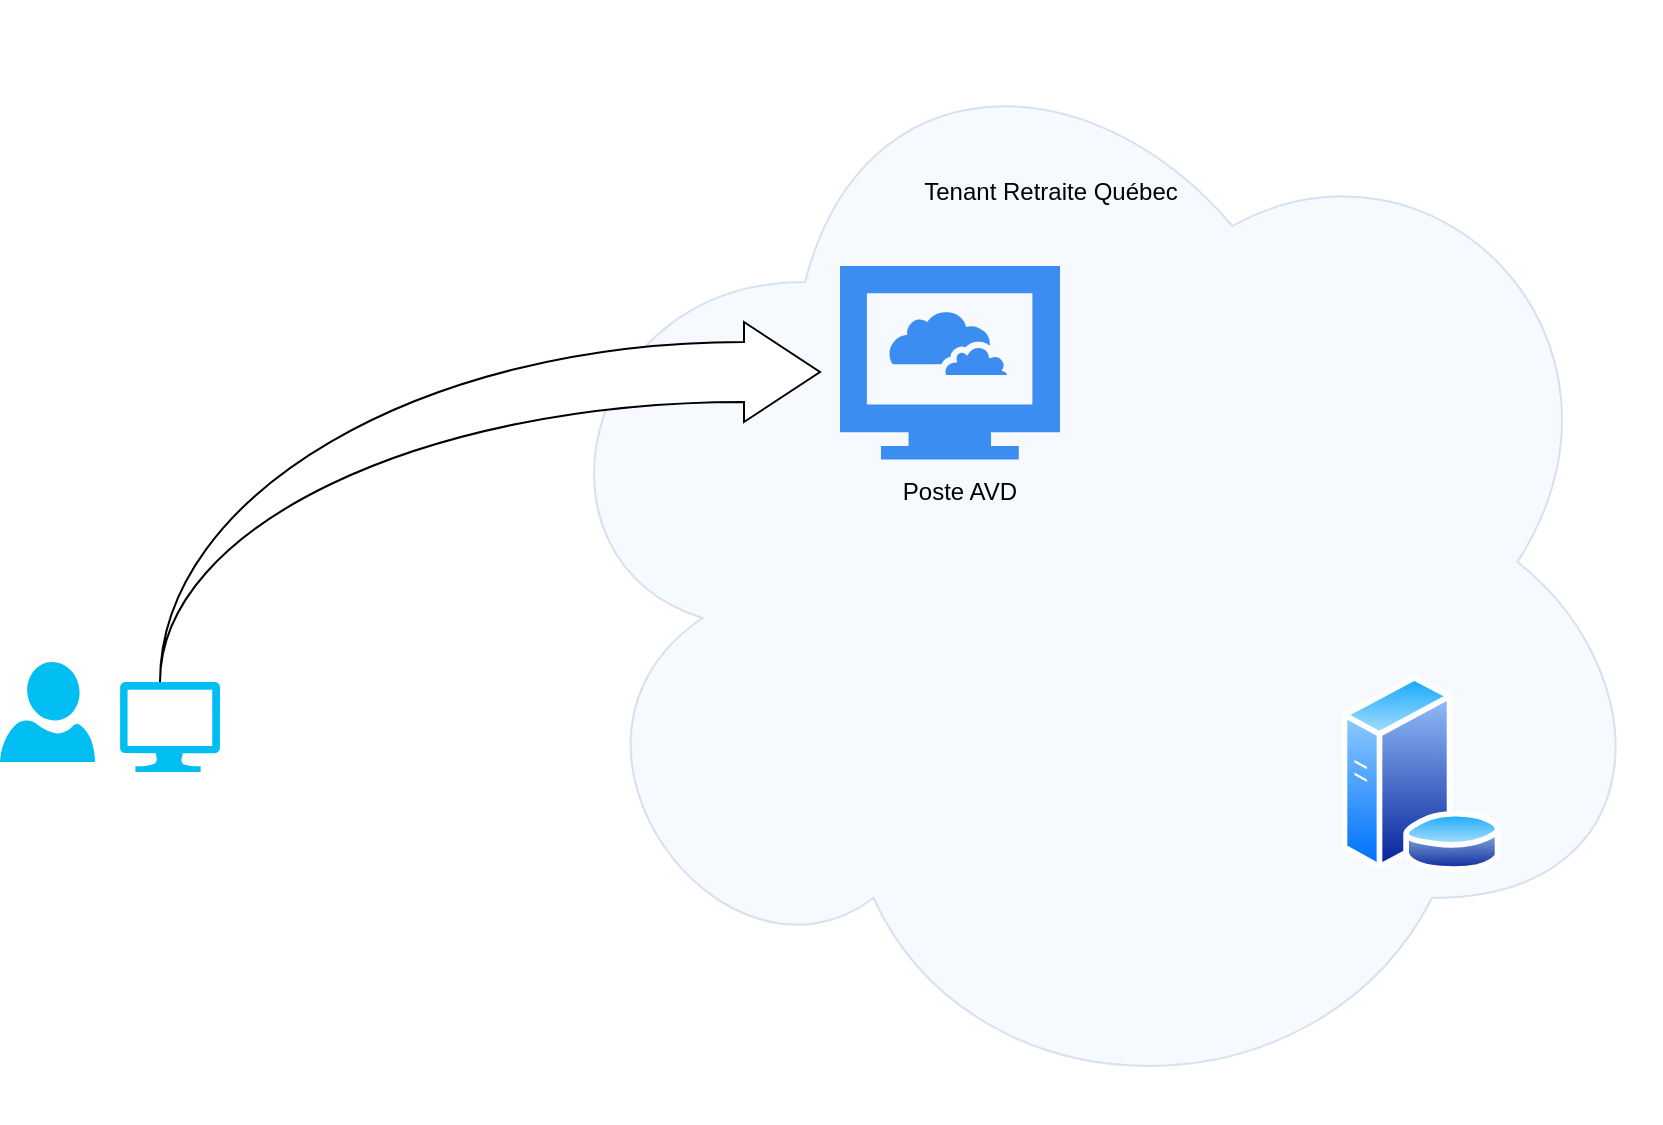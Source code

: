 <mxfile version="24.7.16">
  <diagram name="Page-1" id="hvmNYOTLSA5tKXrLiAJH">
    <mxGraphModel dx="1434" dy="782" grid="1" gridSize="10" guides="1" tooltips="1" connect="1" arrows="1" fold="1" page="1" pageScale="1" pageWidth="850" pageHeight="1100" math="0" shadow="0">
      <root>
        <mxCell id="0" />
        <mxCell id="1" parent="0" />
        <mxCell id="T6odC79nI45NhNFSmVIs-2" value="" style="ellipse;shape=cloud;whiteSpace=wrap;html=1;fillColor=#dae8fc;strokeColor=#6c8ebf;opacity=25;" vertex="1" parent="1">
          <mxGeometry x="270" y="20" width="570" height="560" as="geometry" />
        </mxCell>
        <mxCell id="T6odC79nI45NhNFSmVIs-4" value="" style="verticalLabelPosition=bottom;html=1;verticalAlign=top;align=center;strokeColor=none;fillColor=#00BEF2;shape=mxgraph.azure.computer;pointerEvents=1;direction=east;" vertex="1" parent="1">
          <mxGeometry x="70" y="360" width="50" height="45" as="geometry" />
        </mxCell>
        <mxCell id="T6odC79nI45NhNFSmVIs-5" value="&lt;div&gt;Poste AVD&lt;/div&gt;" style="text;html=1;align=center;verticalAlign=middle;whiteSpace=wrap;rounded=0;" vertex="1" parent="1">
          <mxGeometry x="460" y="250" width="60" height="30" as="geometry" />
        </mxCell>
        <mxCell id="T6odC79nI45NhNFSmVIs-6" value="" style="sketch=0;html=1;aspect=fixed;strokeColor=none;shadow=0;fillColor=#3B8DF1;verticalAlign=top;labelPosition=center;verticalLabelPosition=bottom;shape=mxgraph.gcp2.cloud_computer" vertex="1" parent="1">
          <mxGeometry x="430" y="152" width="110" height="96.8" as="geometry" />
        </mxCell>
        <mxCell id="T6odC79nI45NhNFSmVIs-7" value="" style="html=1;shadow=0;dashed=0;align=center;verticalAlign=middle;shape=mxgraph.arrows2.jumpInArrow;dy=15;dx=38;arrowHead=50;" vertex="1" parent="1">
          <mxGeometry x="90" y="180" width="330" height="180" as="geometry" />
        </mxCell>
        <mxCell id="T6odC79nI45NhNFSmVIs-11" value="" style="image;aspect=fixed;perimeter=ellipsePerimeter;html=1;align=center;shadow=0;dashed=0;spacingTop=3;image=img/lib/active_directory/database_server.svg;" vertex="1" parent="1">
          <mxGeometry x="680" y="356.22" width="81" height="98.78" as="geometry" />
        </mxCell>
        <mxCell id="T6odC79nI45NhNFSmVIs-12" value="" style="verticalLabelPosition=bottom;html=1;verticalAlign=top;align=center;strokeColor=none;fillColor=#00BEF2;shape=mxgraph.azure.user;" vertex="1" parent="1">
          <mxGeometry x="10" y="350" width="47.5" height="50" as="geometry" />
        </mxCell>
        <mxCell id="T6odC79nI45NhNFSmVIs-13" value="Tenant Retraite Québec" style="text;html=1;align=center;verticalAlign=middle;resizable=0;points=[];autosize=1;strokeColor=none;fillColor=none;" vertex="1" parent="1">
          <mxGeometry x="460" y="100" width="150" height="30" as="geometry" />
        </mxCell>
      </root>
    </mxGraphModel>
  </diagram>
</mxfile>
